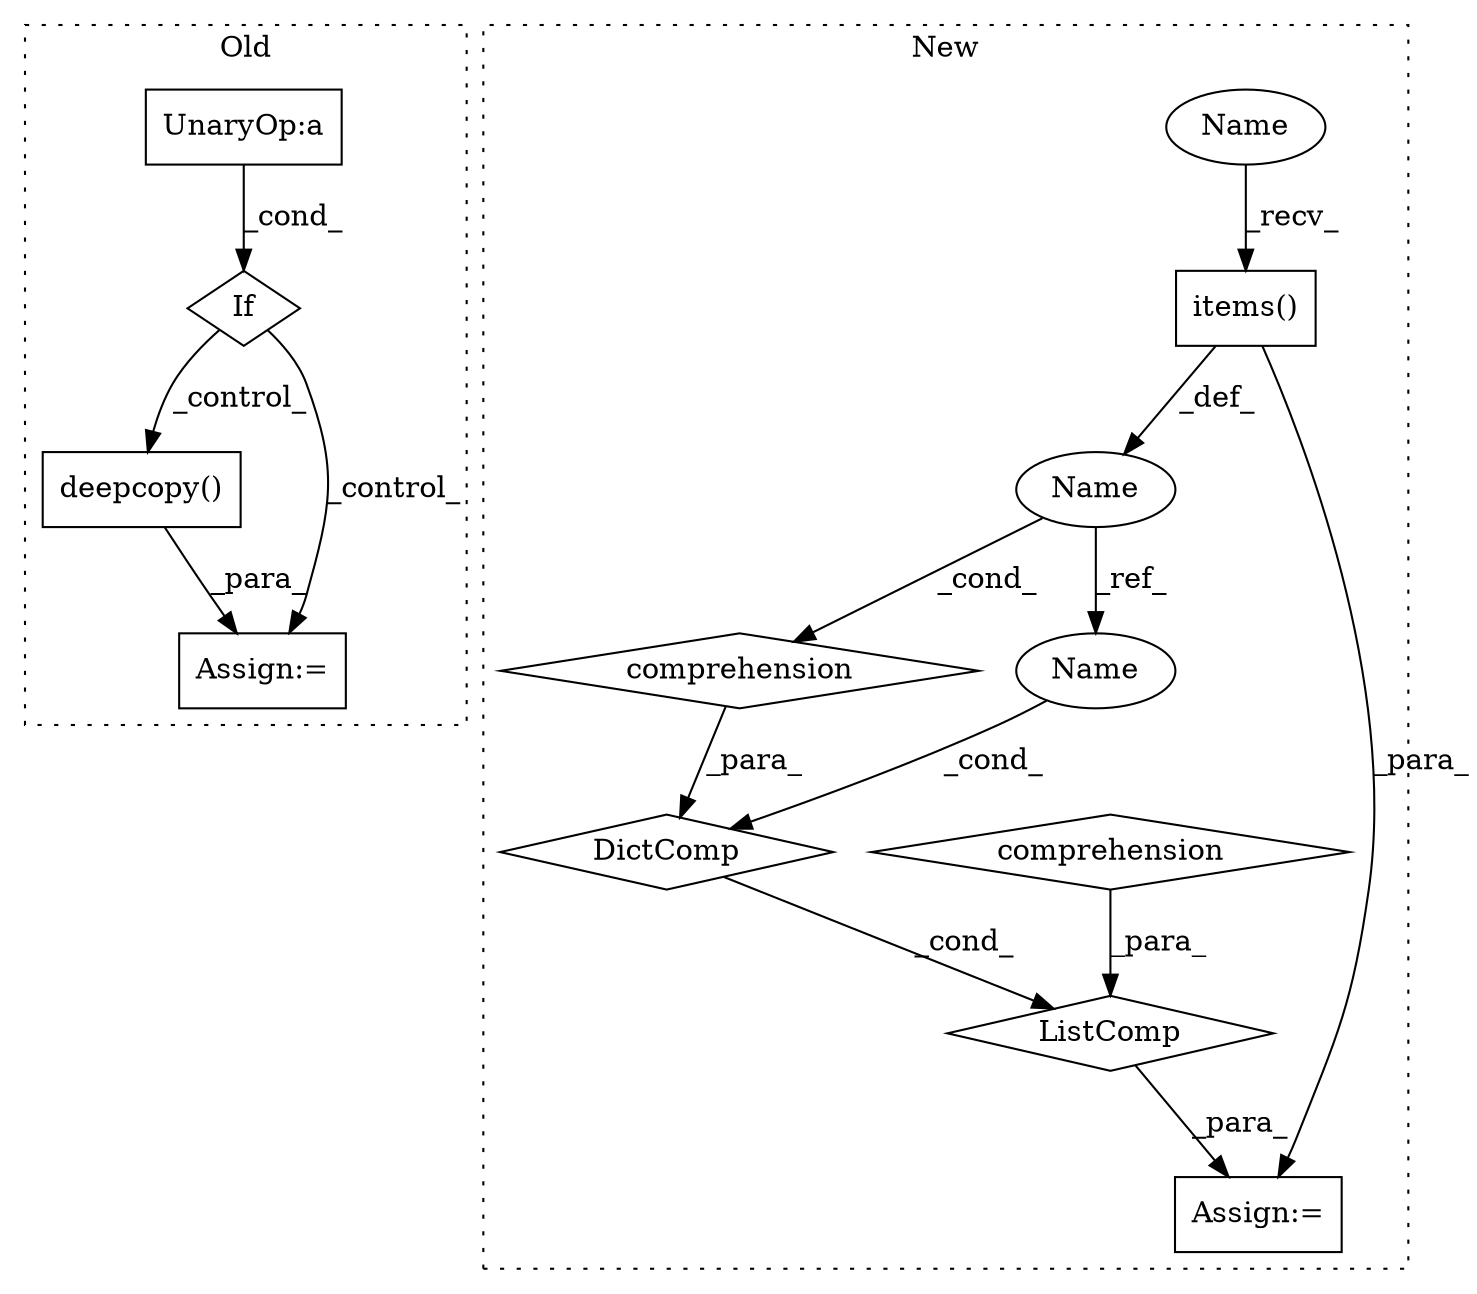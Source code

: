 digraph G {
subgraph cluster0 {
1 [label="deepcopy()" a="75" s="7630,7648" l="14,1" shape="box"];
4 [label="Assign:=" a="68" s="7627" l="3" shape="box"];
6 [label="If" a="96" s="7590" l="3" shape="diamond"];
7 [label="UnaryOp:a" a="61" s="7593" l="16" shape="box"];
label = "Old";
style="dotted";
}
subgraph cluster1 {
2 [label="ListComp" a="106" s="8228" l="52" shape="diamond"];
3 [label="comprehension" a="45" s="8262" l="3" shape="diamond"];
5 [label="items()" a="75" s="8247" l="13" shape="box"];
8 [label="DictComp" a="84" s="8229" l="32" shape="diamond"];
9 [label="Name" a="87" s="8242" l="1" shape="ellipse"];
10 [label="comprehension" a="45" s="8235" l="3" shape="diamond"];
11 [label="Assign:=" a="68" s="8225" l="3" shape="box"];
12 [label="Name" a="87" s="8247" l="5" shape="ellipse"];
13 [label="Name" a="87" s="8233" l="1" shape="ellipse"];
label = "New";
style="dotted";
}
1 -> 4 [label="_para_"];
2 -> 11 [label="_para_"];
3 -> 2 [label="_para_"];
5 -> 9 [label="_def_"];
5 -> 11 [label="_para_"];
6 -> 1 [label="_control_"];
6 -> 4 [label="_control_"];
7 -> 6 [label="_cond_"];
8 -> 2 [label="_cond_"];
9 -> 10 [label="_cond_"];
9 -> 13 [label="_ref_"];
10 -> 8 [label="_para_"];
12 -> 5 [label="_recv_"];
13 -> 8 [label="_cond_"];
}